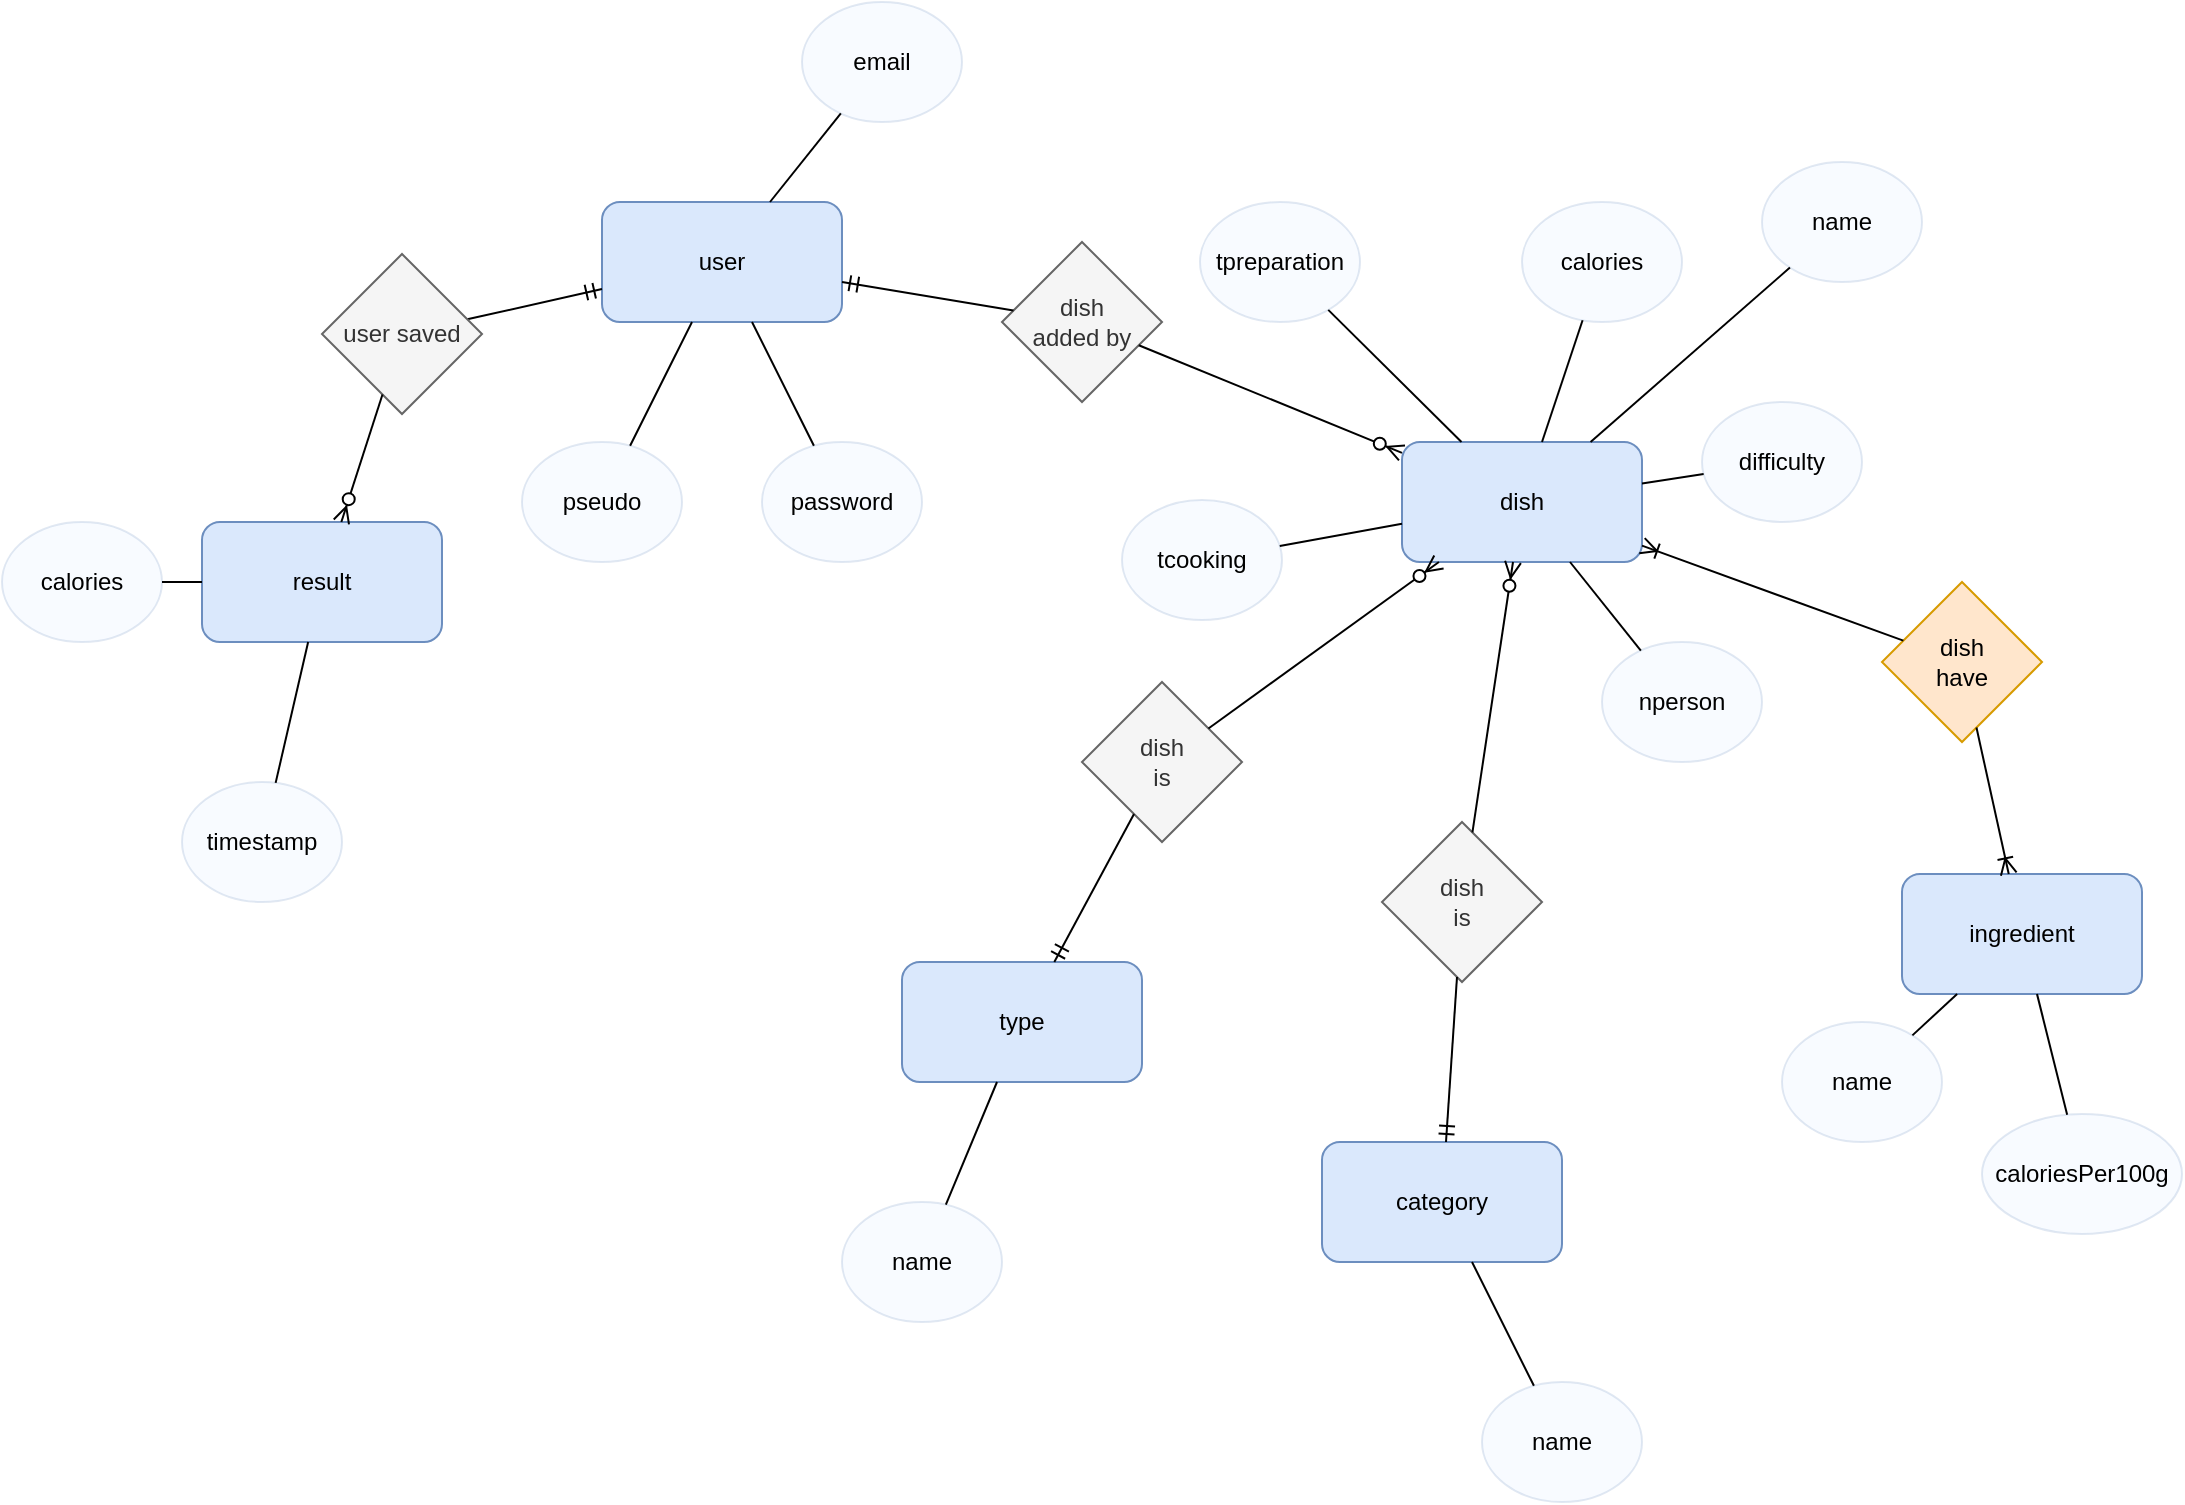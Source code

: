 <mxfile version="12.9.9" type="device"><diagram id="ITcTcKhRvYO3gZKdlCE6" name="Page-1"><mxGraphModel dx="1422" dy="822" grid="1" gridSize="10" guides="1" tooltips="1" connect="1" arrows="1" fold="1" page="1" pageScale="1" pageWidth="1169" pageHeight="827" math="0" shadow="0"><root><mxCell id="0"/><mxCell id="1" parent="0"/><mxCell id="YMfdVqD1vp8i6XM-Ux_r-1" value="user" style="rounded=1;whiteSpace=wrap;html=1;fillColor=#dae8fc;strokeColor=#6c8ebf;" parent="1" vertex="1"><mxGeometry x="340" y="144" width="120" height="60" as="geometry"/></mxCell><mxCell id="YMfdVqD1vp8i6XM-Ux_r-2" value="pseudo" style="ellipse;whiteSpace=wrap;html=1;fillColor=#dae8fc;strokeColor=#6c8ebf;opacity=20;" parent="1" vertex="1"><mxGeometry x="300" y="264" width="80" height="60" as="geometry"/></mxCell><mxCell id="YMfdVqD1vp8i6XM-Ux_r-3" value="email" style="ellipse;whiteSpace=wrap;html=1;fillColor=#dae8fc;strokeColor=#6c8ebf;opacity=20;" parent="1" vertex="1"><mxGeometry x="440" y="44" width="80" height="60" as="geometry"/></mxCell><mxCell id="YMfdVqD1vp8i6XM-Ux_r-4" value="password" style="ellipse;whiteSpace=wrap;html=1;fillColor=#dae8fc;strokeColor=#6c8ebf;opacity=20;" parent="1" vertex="1"><mxGeometry x="420" y="264" width="80" height="60" as="geometry"/></mxCell><mxCell id="YMfdVqD1vp8i6XM-Ux_r-6" value="dish" style="rounded=1;whiteSpace=wrap;html=1;fillColor=#dae8fc;strokeColor=#6c8ebf;" parent="1" vertex="1"><mxGeometry x="740" y="264" width="120" height="60" as="geometry"/></mxCell><mxCell id="YMfdVqD1vp8i6XM-Ux_r-7" value="name&lt;span style=&quot;color: rgba(0 , 0 , 0 , 0) ; font-family: monospace ; font-size: 0px&quot;&gt;%3CmxGraphModel%3E%3Croot%3E%3CmxCell%20id%3D%220%22%2F%3E%3CmxCell%20id%3D%221%22%20parent%3D%220%22%2F%3E%3CmxCell%20id%3D%222%22%20value%3D%22pseudo%22%20style%3D%22ellipse%3BwhiteSpace%3Dwrap%3Bhtml%3D1%3B%22%20vertex%3D%221%22%20parent%3D%221%22%3E%3CmxGeometry%20x%3D%2240%22%20y%3D%22200%22%20width%3D%2280%22%20height%3D%2260%22%20as%3D%22geometry%22%2F%3E%3C%2FmxCell%3E%3C%2Froot%3E%3C%2FmxGraphModel%3E&lt;/span&gt;" style="ellipse;whiteSpace=wrap;html=1;fillColor=#dae8fc;strokeColor=#6c8ebf;opacity=20;" parent="1" vertex="1"><mxGeometry x="920" y="124" width="80" height="60" as="geometry"/></mxCell><mxCell id="YMfdVqD1vp8i6XM-Ux_r-8" value="nperson&lt;span style=&quot;color: rgba(0 , 0 , 0 , 0) ; font-family: monospace ; font-size: 0px&quot;&gt;%3CmxGraphModel%3E%3Croot%3E%3CmxCell%20id%3D%220%22%2F%3E%3CmxCell%20id%3D%221%22%20parent%3D%220%22%2F%3E%3CmxCell%20id%3D%222%22%20value%3D%22name%26lt%3Bspan%20style%3D%26quot%3Bcolor%3A%20rgba(0%20%2C%200%20%2C%200%20%2C%200)%20%3B%20font-family%3A%20monospace%20%3B%20font-size%3A%200px%26quot%3B%26gt%3B%253CmxGraphModel%253E%253Croot%253E%253CmxCell%2520id%253D%25220%2522%252F%253E%253CmxCell%2520id%253D%25221%2522%2520parent%253D%25220%2522%252F%253E%253CmxCell%2520id%253D%25222%2522%2520value%253D%2522pseudo%2522%2520style%253D%2522ellipse%253BwhiteSpace%253Dwrap%253Bhtml%253D1%253B%2522%2520vertex%253D%25221%2522%2520parent%253D%25221%2522%253E%253CmxGeometry%2520x%253D%252240%2522%2520y%253D%2522200%2522%2520width%253D%252280%2522%2520height%253D%252260%2522%2520as%253D%2522geometry%2522%252F%253E%253C%252FmxCell%253E%253C%252Froot%253E%253C%252FmxGraphModel%253E%26lt%3B%2Fspan%26gt%3B%22%20style%3D%22ellipse%3BwhiteSpace%3Dwrap%3Bhtml%3D1%3B%22%20vertex%3D%221%22%20parent%3D%221%22%3E%3CmxGeometry%20x%3D%22880%22%20y%3D%22170%22%20width%3D%2280%22%20height%3D%2260%22%20as%3D%22geometry%22%2F%3E%3C%2FmxCell%3E%3C%2Froot%3E%3C%2FmxGraphModel%3E&lt;/span&gt;" style="ellipse;whiteSpace=wrap;html=1;fillColor=#dae8fc;strokeColor=#6c8ebf;opacity=20;" parent="1" vertex="1"><mxGeometry x="840" y="364" width="80" height="60" as="geometry"/></mxCell><mxCell id="YMfdVqD1vp8i6XM-Ux_r-9" value="tpreparation" style="ellipse;whiteSpace=wrap;html=1;fillColor=#dae8fc;strokeColor=#6c8ebf;opacity=20;" parent="1" vertex="1"><mxGeometry x="639" y="144" width="80" height="60" as="geometry"/></mxCell><mxCell id="YMfdVqD1vp8i6XM-Ux_r-10" value="tcooking&lt;span style=&quot;color: rgba(0 , 0 , 0 , 0) ; font-family: monospace ; font-size: 0px&quot;&gt;%3CmxGraphModel%3E%3Croot%3E%3CmxCell%20id%3D%220%22%2F%3E%3CmxCell%20id%3D%221%22%20parent%3D%220%22%2F%3E%3CmxCell%20id%3D%222%22%20value%3D%22name%26lt%3Bspan%20style%3D%26quot%3Bcolor%3A%20rgba(0%20%2C%200%20%2C%200%20%2C%200)%20%3B%20font-family%3A%20monospace%20%3B%20font-size%3A%200px%26quot%3B%26gt%3B%253CmxGraphModel%253E%253Croot%253E%253CmxCell%2520id%253D%25220%2522%252F%253E%253CmxCell%2520id%253D%25221%2522%2520parent%253D%25220%2522%252F%253E%253CmxCell%2520id%253D%25222%2522%2520value%253D%2522pseudo%2522%2520style%253D%2522ellipse%253BwhiteSpace%253Dwrap%253Bhtml%253D1%253B%2522%2520vertex%253D%25221%2522%2520parent%253D%25221%2522%253E%253CmxGeometry%2520x%253D%252240%2522%2520y%253D%2522200%2522%2520width%253D%252280%2522%2520height%253D%252260%2522%2520as%253D%2522geometry%2522%252F%253E%253C%252FmxCell%253E%253C%252Froot%253E%253C%252FmxGraphModel%253E%26lt%3B%2Fspan%26gt%3B%22%20style%3D%22ellipse%3BwhiteSpace%3Dwrap%3Bhtml%3D1%3B%22%20vertex%3D%221%22%20parent%3D%221%22%3E%3CmxGeometry%20x%3D%22880%22%20y%3D%22170%22%20width%3D%2280%22%20height%3D%2260%22%20as%3D%22geometry%22%2F%3E%3C%2FmxCell%3E%3C%2Froot%3E%3C%2FmxGraphModel%3E&lt;/span&gt;&lt;span style=&quot;color: rgba(0 , 0 , 0 , 0) ; font-family: monospace ; font-size: 0px&quot;&gt;%3CmxGraphModel%3E%3Croot%3E%3CmxCell%20id%3D%220%22%2F%3E%3CmxCell%20id%3D%221%22%20parent%3D%220%22%2F%3E%3CmxCell%20id%3D%222%22%20value%3D%22name%26lt%3Bspan%20style%3D%26quot%3Bcolor%3A%20rgba(0%20%2C%200%20%2C%200%20%2C%200)%20%3B%20font-family%3A%20monospace%20%3B%20font-size%3A%200px%26quot%3B%26gt%3B%253CmxGraphModel%253E%253Croot%253E%253CmxCell%2520id%253D%25220%2522%252F%253E%253CmxCell%2520id%253D%25221%2522%2520parent%253D%25220%2522%252F%253E%253CmxCell%2520id%253D%25222%2522%2520value%253D%2522pseudo%2522%2520style%253D%2522ellipse%253BwhiteSpace%253Dwrap%253Bhtml%253D1%253B%2522%2520vertex%253D%25221%2522%2520parent%253D%25221%2522%253E%253CmxGeometry%2520x%253D%252240%2522%2520y%253D%2522200%2522%2520width%253D%252280%2522%2520height%253D%252260%2522%2520as%253D%2522geometry%2522%252F%253E%253C%252FmxCell%253E%253C%252Froot%253E%253C%252FmxGraphModel%253E%26lt%3B%2Fspan%26gt%3B%22%20style%3D%22ellipse%3BwhiteSpace%3Dwrap%3Bhtml%3D1%3B%22%20vertex%3D%221%22%20parent%3D%221%22%3E%3CmxGeometry%20x%3D%22880%22%20y%3D%22170%22%20width%3D%2280%22%20height%3D%2260%22%20as%3D%22geometry%22%2F%3E%3C%2FmxCell%3E%3C%2Froot%3E%3C%2FmxGraphModel%3E&lt;/span&gt;&lt;span style=&quot;color: rgba(0 , 0 , 0 , 0) ; font-family: monospace ; font-size: 0px&quot;&gt;%3CmxGraphModel%3E%3Croot%3E%3CmxCell%20id%3D%220%22%2F%3E%3CmxCell%20id%3D%221%22%20parent%3D%220%22%2F%3E%3CmxCell%20id%3D%222%22%20value%3D%22name%26lt%3Bspan%20style%3D%26quot%3Bcolor%3A%20rgba(0%20%2C%200%20%2C%200%20%2C%200)%20%3B%20font-family%3A%20monospace%20%3B%20font-size%3A%200px%26quot%3B%26gt%3B%253CmxGraphModel%253E%253Croot%253E%253CmxCell%2520id%253D%25220%2522%252F%253E%253CmxCell%2520id%253D%25221%2522%2520parent%253D%25220%2522%252F%253E%253CmxCell%2520id%253D%25222%2522%2520value%253D%2522pseudo%2522%2520style%253D%2522ellipse%253BwhiteSpace%253Dwrap%253Bhtml%253D1%253B%2522%2520vertex%253D%25221%2522%2520parent%253D%25221%2522%253E%253CmxGeometry%2520x%253D%252240%2522%2520y%253D%2522200%2522%2520width%253D%252280%2522%2520height%253D%252260%2522%2520as%253D%2522geometry%2522%252F%253E%253C%252FmxCell%253E%253C%252Froot%253E%253C%252FmxGraphModel%253E%26lt%3B%2Fspan%26gt%3B%22%20style%3D%22ellipse%3BwhiteSpace%3Dwrap%3Bhtml%3D1%3B%22%20vertex%3D%221%22%20parent%3D%221%22%3E%3CmxGeometry%20x%3D%22880%22%20y%3D%22170%22%20width%3D%2280%22%20height%3D%2260%22%20as%3D%22geometry%22%2F%3E%3C%2FmxCell%3E%3C%2Froot%3E%3C%2FmxGraphModel%3E&lt;/span&gt;" style="ellipse;whiteSpace=wrap;html=1;fillColor=#dae8fc;strokeColor=#6c8ebf;opacity=20;" parent="1" vertex="1"><mxGeometry x="600" y="293" width="80" height="60" as="geometry"/></mxCell><mxCell id="YMfdVqD1vp8i6XM-Ux_r-11" value="difficulty" style="ellipse;whiteSpace=wrap;html=1;fillColor=#dae8fc;strokeColor=#6c8ebf;opacity=20;" parent="1" vertex="1"><mxGeometry x="890" y="244" width="80" height="60" as="geometry"/></mxCell><mxCell id="YMfdVqD1vp8i6XM-Ux_r-12" value="calories" style="ellipse;whiteSpace=wrap;html=1;fillColor=#dae8fc;strokeColor=#6c8ebf;opacity=20;" parent="1" vertex="1"><mxGeometry x="800" y="144" width="80" height="60" as="geometry"/></mxCell><mxCell id="YMfdVqD1vp8i6XM-Ux_r-14" value="ingredient" style="rounded=1;whiteSpace=wrap;html=1;fillColor=#dae8fc;strokeColor=#6c8ebf;" parent="1" vertex="1"><mxGeometry x="990" y="480" width="120" height="60" as="geometry"/></mxCell><mxCell id="YMfdVqD1vp8i6XM-Ux_r-15" value="name" style="ellipse;whiteSpace=wrap;html=1;fillColor=#dae8fc;strokeColor=#6c8ebf;opacity=20;" parent="1" vertex="1"><mxGeometry x="930" y="554" width="80" height="60" as="geometry"/></mxCell><mxCell id="YMfdVqD1vp8i6XM-Ux_r-16" value="caloriesPer100g" style="ellipse;whiteSpace=wrap;html=1;fillColor=#dae8fc;strokeColor=#6c8ebf;opacity=20;" parent="1" vertex="1"><mxGeometry x="1030" y="600" width="100" height="60" as="geometry"/></mxCell><mxCell id="YMfdVqD1vp8i6XM-Ux_r-17" value="category" style="rounded=1;whiteSpace=wrap;html=1;fillColor=#dae8fc;strokeColor=#6c8ebf;" parent="1" vertex="1"><mxGeometry x="700" y="614" width="120" height="60" as="geometry"/></mxCell><mxCell id="YMfdVqD1vp8i6XM-Ux_r-18" value="type" style="rounded=1;whiteSpace=wrap;html=1;fillColor=#dae8fc;strokeColor=#6c8ebf;" parent="1" vertex="1"><mxGeometry x="490" y="524" width="120" height="60" as="geometry"/></mxCell><mxCell id="YMfdVqD1vp8i6XM-Ux_r-19" value="name" style="ellipse;whiteSpace=wrap;html=1;fillColor=#dae8fc;strokeColor=#6c8ebf;opacity=20;" parent="1" vertex="1"><mxGeometry x="780" y="734" width="80" height="60" as="geometry"/></mxCell><mxCell id="YMfdVqD1vp8i6XM-Ux_r-20" value="name" style="ellipse;whiteSpace=wrap;html=1;fillColor=#dae8fc;strokeColor=#6c8ebf;opacity=20;" parent="1" vertex="1"><mxGeometry x="460" y="644" width="80" height="60" as="geometry"/></mxCell><mxCell id="YMfdVqD1vp8i6XM-Ux_r-21" value="result" style="rounded=1;whiteSpace=wrap;html=1;fillColor=#dae8fc;strokeColor=#6c8ebf;" parent="1" vertex="1"><mxGeometry x="140" y="304" width="120" height="60" as="geometry"/></mxCell><mxCell id="YMfdVqD1vp8i6XM-Ux_r-22" value="calories" style="ellipse;whiteSpace=wrap;html=1;fillColor=#dae8fc;strokeColor=#6c8ebf;opacity=20;" parent="1" vertex="1"><mxGeometry x="40" y="304" width="80" height="60" as="geometry"/></mxCell><mxCell id="YMfdVqD1vp8i6XM-Ux_r-23" value="timestamp" style="ellipse;whiteSpace=wrap;html=1;fillColor=#dae8fc;strokeColor=#6c8ebf;opacity=20;" parent="1" vertex="1"><mxGeometry x="130" y="434" width="80" height="60" as="geometry"/></mxCell><mxCell id="YMfdVqD1vp8i6XM-Ux_r-29" value="" style="endArrow=none;html=1;noEdgeStyle=1;" parent="1" source="YMfdVqD1vp8i6XM-Ux_r-3" target="YMfdVqD1vp8i6XM-Ux_r-1" edge="1"><mxGeometry width="50" height="50" relative="1" as="geometry"><mxPoint x="141.207" y="101.569" as="sourcePoint"/><mxPoint x="176" y="193" as="targetPoint"/></mxGeometry></mxCell><mxCell id="YMfdVqD1vp8i6XM-Ux_r-30" value="" style="endArrow=none;html=1;noEdgeStyle=1;" parent="1" source="YMfdVqD1vp8i6XM-Ux_r-2" target="YMfdVqD1vp8i6XM-Ux_r-1" edge="1"><mxGeometry width="50" height="50" relative="1" as="geometry"><mxPoint x="151.207" y="111.569" as="sourcePoint"/><mxPoint x="186.143" y="193" as="targetPoint"/></mxGeometry></mxCell><mxCell id="YMfdVqD1vp8i6XM-Ux_r-31" value="" style="endArrow=none;html=1;noEdgeStyle=1;" parent="1" source="YMfdVqD1vp8i6XM-Ux_r-4" target="YMfdVqD1vp8i6XM-Ux_r-1" edge="1"><mxGeometry width="50" height="50" relative="1" as="geometry"><mxPoint x="161.207" y="121.569" as="sourcePoint"/><mxPoint x="196.143" y="203" as="targetPoint"/></mxGeometry></mxCell><mxCell id="YMfdVqD1vp8i6XM-Ux_r-32" value="" style="endArrow=none;html=1;noEdgeStyle=1;" parent="1" source="YMfdVqD1vp8i6XM-Ux_r-21" target="YMfdVqD1vp8i6XM-Ux_r-22" edge="1"><mxGeometry width="50" height="50" relative="1" as="geometry"><mxPoint x="231.207" y="171.569" as="sourcePoint"/><mxPoint x="266.143" y="253" as="targetPoint"/></mxGeometry></mxCell><mxCell id="YMfdVqD1vp8i6XM-Ux_r-33" value="" style="endArrow=none;html=1;noEdgeStyle=1;" parent="1" source="YMfdVqD1vp8i6XM-Ux_r-21" target="YMfdVqD1vp8i6XM-Ux_r-23" edge="1"><mxGeometry width="50" height="50" relative="1" as="geometry"><mxPoint x="189" y="553" as="sourcePoint"/><mxPoint x="129" y="553" as="targetPoint"/></mxGeometry></mxCell><mxCell id="YMfdVqD1vp8i6XM-Ux_r-34" value="" style="endArrow=none;html=1;noEdgeStyle=1;" parent="1" source="YMfdVqD1vp8i6XM-Ux_r-20" target="YMfdVqD1vp8i6XM-Ux_r-18" edge="1"><mxGeometry width="50" height="50" relative="1" as="geometry"><mxPoint x="139" y="523" as="sourcePoint"/><mxPoint x="79" y="523" as="targetPoint"/></mxGeometry></mxCell><mxCell id="YMfdVqD1vp8i6XM-Ux_r-35" value="" style="endArrow=none;html=1;noEdgeStyle=1;" parent="1" source="YMfdVqD1vp8i6XM-Ux_r-19" target="YMfdVqD1vp8i6XM-Ux_r-17" edge="1"><mxGeometry width="50" height="50" relative="1" as="geometry"><mxPoint x="149" y="533" as="sourcePoint"/><mxPoint x="89" y="533" as="targetPoint"/></mxGeometry></mxCell><mxCell id="YMfdVqD1vp8i6XM-Ux_r-36" value="" style="endArrow=none;html=1;noEdgeStyle=1;" parent="1" source="YMfdVqD1vp8i6XM-Ux_r-14" target="YMfdVqD1vp8i6XM-Ux_r-15" edge="1"><mxGeometry width="50" height="50" relative="1" as="geometry"><mxPoint x="429" y="793" as="sourcePoint"/><mxPoint x="429" y="743" as="targetPoint"/></mxGeometry></mxCell><mxCell id="YMfdVqD1vp8i6XM-Ux_r-37" value="" style="endArrow=none;html=1;noEdgeStyle=1;" parent="1" source="YMfdVqD1vp8i6XM-Ux_r-14" target="YMfdVqD1vp8i6XM-Ux_r-16" edge="1"><mxGeometry width="50" height="50" relative="1" as="geometry"><mxPoint x="689" y="513" as="sourcePoint"/><mxPoint x="749" y="513" as="targetPoint"/></mxGeometry></mxCell><mxCell id="YMfdVqD1vp8i6XM-Ux_r-38" value="" style="endArrow=none;html=1;noEdgeStyle=1;" parent="1" source="YMfdVqD1vp8i6XM-Ux_r-6" target="YMfdVqD1vp8i6XM-Ux_r-12" edge="1"><mxGeometry width="50" height="50" relative="1" as="geometry"><mxPoint x="699" y="523" as="sourcePoint"/><mxPoint x="759" y="523" as="targetPoint"/></mxGeometry></mxCell><mxCell id="YMfdVqD1vp8i6XM-Ux_r-39" value="" style="endArrow=none;html=1;noEdgeStyle=1;" parent="1" source="YMfdVqD1vp8i6XM-Ux_r-6" target="YMfdVqD1vp8i6XM-Ux_r-8" edge="1"><mxGeometry width="50" height="50" relative="1" as="geometry"><mxPoint x="641.857" y="243" as="sourcePoint"/><mxPoint x="676.76" y="324.439" as="targetPoint"/></mxGeometry></mxCell><mxCell id="YMfdVqD1vp8i6XM-Ux_r-40" value="" style="endArrow=none;html=1;noEdgeStyle=1;" parent="1" source="YMfdVqD1vp8i6XM-Ux_r-6" target="YMfdVqD1vp8i6XM-Ux_r-7" edge="1"><mxGeometry width="50" height="50" relative="1" as="geometry"><mxPoint x="651.857" y="253" as="sourcePoint"/><mxPoint x="686.76" y="334.439" as="targetPoint"/></mxGeometry></mxCell><mxCell id="YMfdVqD1vp8i6XM-Ux_r-41" value="" style="endArrow=none;html=1;noEdgeStyle=1;" parent="1" source="YMfdVqD1vp8i6XM-Ux_r-6" target="YMfdVqD1vp8i6XM-Ux_r-9" edge="1"><mxGeometry width="50" height="50" relative="1" as="geometry"><mxPoint x="661.857" y="263" as="sourcePoint"/><mxPoint x="696.76" y="344.439" as="targetPoint"/></mxGeometry></mxCell><mxCell id="YMfdVqD1vp8i6XM-Ux_r-42" value="" style="endArrow=none;html=1;noEdgeStyle=1;" parent="1" source="YMfdVqD1vp8i6XM-Ux_r-6" target="YMfdVqD1vp8i6XM-Ux_r-10" edge="1"><mxGeometry width="50" height="50" relative="1" as="geometry"><mxPoint x="671.857" y="273" as="sourcePoint"/><mxPoint x="706.76" y="354.439" as="targetPoint"/></mxGeometry></mxCell><mxCell id="YMfdVqD1vp8i6XM-Ux_r-43" value="" style="endArrow=none;html=1;noEdgeStyle=1;" parent="1" source="YMfdVqD1vp8i6XM-Ux_r-6" target="YMfdVqD1vp8i6XM-Ux_r-11" edge="1"><mxGeometry width="50" height="50" relative="1" as="geometry"><mxPoint x="681.857" y="283" as="sourcePoint"/><mxPoint x="716.76" y="364.439" as="targetPoint"/></mxGeometry></mxCell><mxCell id="YMfdVqD1vp8i6XM-Ux_r-46" value="dish&lt;br&gt;added by" style="rhombus;whiteSpace=wrap;html=1;fillColor=#f5f5f5;strokeColor=#666666;fontColor=#333333;" parent="1" vertex="1"><mxGeometry x="540" y="164" width="80" height="80" as="geometry"/></mxCell><mxCell id="YMfdVqD1vp8i6XM-Ux_r-47" value="" style="endArrow=none;html=1;noEdgeStyle=1;startArrow=ERmandOne;startFill=0;" parent="1" source="YMfdVqD1vp8i6XM-Ux_r-1" target="YMfdVqD1vp8i6XM-Ux_r-46" edge="1"><mxGeometry width="50" height="50" relative="1" as="geometry"><mxPoint x="419" y="453" as="sourcePoint"/><mxPoint x="469" y="403" as="targetPoint"/></mxGeometry></mxCell><mxCell id="YMfdVqD1vp8i6XM-Ux_r-48" value="" style="endArrow=none;html=1;noEdgeStyle=1;startArrow=ERmandOne;startFill=0;" parent="1" source="YMfdVqD1vp8i6XM-Ux_r-1" target="YMfdVqD1vp8i6XM-Ux_r-49" edge="1"><mxGeometry width="50" height="50" relative="1" as="geometry"><mxPoint x="249" y="213" as="sourcePoint"/><mxPoint x="179" y="333" as="targetPoint"/></mxGeometry></mxCell><mxCell id="YMfdVqD1vp8i6XM-Ux_r-49" value="user saved" style="rhombus;whiteSpace=wrap;html=1;fillColor=#f5f5f5;strokeColor=#666666;fontColor=#333333;" parent="1" vertex="1"><mxGeometry x="200" y="170" width="80" height="80" as="geometry"/></mxCell><mxCell id="YMfdVqD1vp8i6XM-Ux_r-50" value="" style="endArrow=ERzeroToMany;html=1;noEdgeStyle=1;endFill=1;" parent="1" source="YMfdVqD1vp8i6XM-Ux_r-49" target="YMfdVqD1vp8i6XM-Ux_r-21" edge="1"><mxGeometry width="50" height="50" relative="1" as="geometry"><mxPoint x="419" y="453" as="sourcePoint"/><mxPoint x="469" y="403" as="targetPoint"/></mxGeometry></mxCell><mxCell id="YMfdVqD1vp8i6XM-Ux_r-51" value="" style="endArrow=none;html=1;noEdgeStyle=1;endFill=0;startArrow=ERzeroToMany;startFill=1;" parent="1" source="YMfdVqD1vp8i6XM-Ux_r-6" target="YMfdVqD1vp8i6XM-Ux_r-46" edge="1"><mxGeometry width="50" height="50" relative="1" as="geometry"><mxPoint x="419" y="453" as="sourcePoint"/><mxPoint x="469" y="403" as="targetPoint"/></mxGeometry></mxCell><mxCell id="YMfdVqD1vp8i6XM-Ux_r-52" value="dish&lt;br&gt;is" style="rhombus;whiteSpace=wrap;html=1;fillColor=#f5f5f5;strokeColor=#666666;fontColor=#333333;" parent="1" vertex="1"><mxGeometry x="580" y="384" width="80" height="80" as="geometry"/></mxCell><mxCell id="YMfdVqD1vp8i6XM-Ux_r-53" value="" style="endArrow=ERzeroToMany;html=1;noEdgeStyle=1;startArrow=none;startFill=0;endFill=1;" parent="1" source="YMfdVqD1vp8i6XM-Ux_r-52" target="YMfdVqD1vp8i6XM-Ux_r-6" edge="1"><mxGeometry width="50" height="50" relative="1" as="geometry"><mxPoint x="419" y="453" as="sourcePoint"/><mxPoint x="469" y="403" as="targetPoint"/></mxGeometry></mxCell><mxCell id="YMfdVqD1vp8i6XM-Ux_r-54" value="" style="endArrow=ERmandOne;html=1;noEdgeStyle=1;startArrow=none;startFill=0;endFill=0;" parent="1" source="YMfdVqD1vp8i6XM-Ux_r-52" target="YMfdVqD1vp8i6XM-Ux_r-18" edge="1"><mxGeometry width="50" height="50" relative="1" as="geometry"><mxPoint x="419" y="453" as="sourcePoint"/><mxPoint x="469" y="403" as="targetPoint"/></mxGeometry></mxCell><mxCell id="YMfdVqD1vp8i6XM-Ux_r-55" value="dish&lt;br&gt;is" style="rhombus;whiteSpace=wrap;html=1;fillColor=#f5f5f5;strokeColor=#666666;fontColor=#333333;" parent="1" vertex="1"><mxGeometry x="730" y="454" width="80" height="80" as="geometry"/></mxCell><mxCell id="YMfdVqD1vp8i6XM-Ux_r-56" value="" style="endArrow=none;html=1;noEdgeStyle=1;startArrow=ERzeroToMany;startFill=1;" parent="1" source="YMfdVqD1vp8i6XM-Ux_r-6" target="YMfdVqD1vp8i6XM-Ux_r-55" edge="1"><mxGeometry width="50" height="50" relative="1" as="geometry"><mxPoint x="419" y="453" as="sourcePoint"/><mxPoint x="469" y="403" as="targetPoint"/></mxGeometry></mxCell><mxCell id="YMfdVqD1vp8i6XM-Ux_r-57" value="" style="endArrow=none;html=1;noEdgeStyle=1;startArrow=ERmandOne;startFill=0;" parent="1" source="YMfdVqD1vp8i6XM-Ux_r-17" target="YMfdVqD1vp8i6XM-Ux_r-55" edge="1"><mxGeometry width="50" height="50" relative="1" as="geometry"><mxPoint x="419" y="453" as="sourcePoint"/><mxPoint x="469" y="403" as="targetPoint"/></mxGeometry></mxCell><mxCell id="YMfdVqD1vp8i6XM-Ux_r-58" value="dish&lt;br&gt;have" style="rhombus;whiteSpace=wrap;html=1;fillColor=#ffe6cc;strokeColor=#d79b00;" parent="1" vertex="1"><mxGeometry x="980" y="334" width="80" height="80" as="geometry"/></mxCell><mxCell id="YMfdVqD1vp8i6XM-Ux_r-59" value="" style="endArrow=none;html=1;noEdgeStyle=1;endFill=0;startArrow=ERoneToMany;startFill=0;" parent="1" source="YMfdVqD1vp8i6XM-Ux_r-14" target="YMfdVqD1vp8i6XM-Ux_r-58" edge="1"><mxGeometry width="50" height="50" relative="1" as="geometry"><mxPoint x="419" y="453" as="sourcePoint"/><mxPoint x="469" y="403" as="targetPoint"/></mxGeometry></mxCell><mxCell id="YMfdVqD1vp8i6XM-Ux_r-60" value="" style="endArrow=none;html=1;noEdgeStyle=1;startArrow=ERoneToMany;startFill=0;" parent="1" source="YMfdVqD1vp8i6XM-Ux_r-6" target="YMfdVqD1vp8i6XM-Ux_r-58" edge="1"><mxGeometry width="50" height="50" relative="1" as="geometry"><mxPoint x="419" y="453" as="sourcePoint"/><mxPoint x="469" y="403" as="targetPoint"/></mxGeometry></mxCell></root></mxGraphModel></diagram></mxfile>
